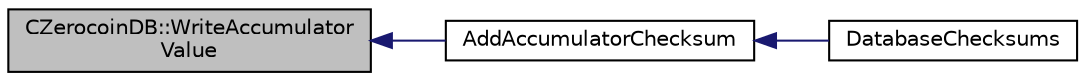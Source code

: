digraph "CZerocoinDB::WriteAccumulatorValue"
{
  edge [fontname="Helvetica",fontsize="10",labelfontname="Helvetica",labelfontsize="10"];
  node [fontname="Helvetica",fontsize="10",shape=record];
  rankdir="LR";
  Node79 [label="CZerocoinDB::WriteAccumulator\lValue",height=0.2,width=0.4,color="black", fillcolor="grey75", style="filled", fontcolor="black"];
  Node79 -> Node80 [dir="back",color="midnightblue",fontsize="10",style="solid",fontname="Helvetica"];
  Node80 [label="AddAccumulatorChecksum",height=0.2,width=0.4,color="black", fillcolor="white", style="filled",URL="$accumulators_8h.html#a37c819c5dbfceea96febbe9216ec5164"];
  Node80 -> Node81 [dir="back",color="midnightblue",fontsize="10",style="solid",fontname="Helvetica"];
  Node81 [label="DatabaseChecksums",height=0.2,width=0.4,color="black", fillcolor="white", style="filled",URL="$accumulators_8cpp.html#a6a1c27832edd01320bb4e30718058335"];
}
